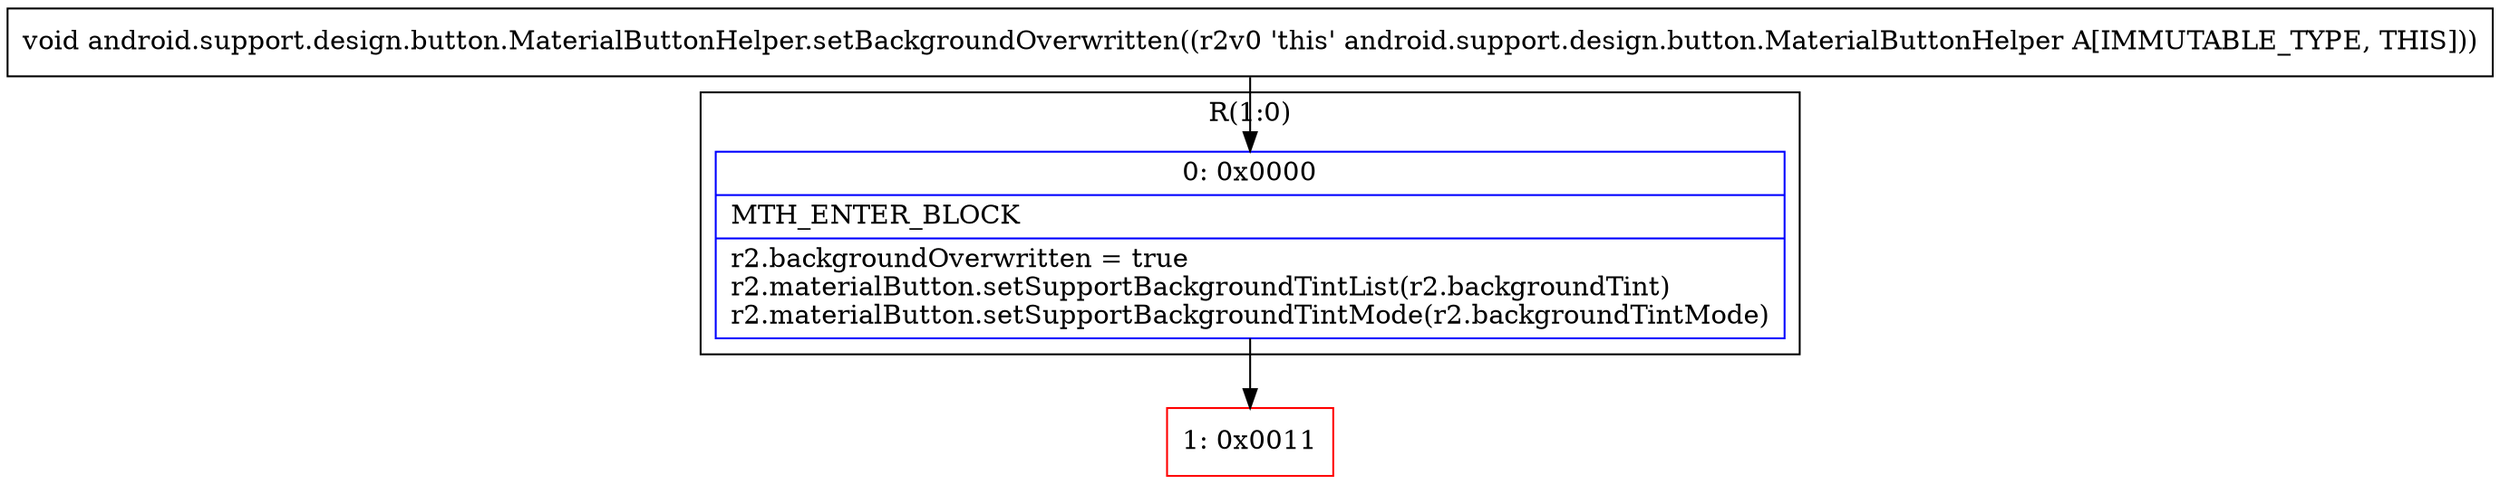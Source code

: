 digraph "CFG forandroid.support.design.button.MaterialButtonHelper.setBackgroundOverwritten()V" {
subgraph cluster_Region_66239970 {
label = "R(1:0)";
node [shape=record,color=blue];
Node_0 [shape=record,label="{0\:\ 0x0000|MTH_ENTER_BLOCK\l|r2.backgroundOverwritten = true\lr2.materialButton.setSupportBackgroundTintList(r2.backgroundTint)\lr2.materialButton.setSupportBackgroundTintMode(r2.backgroundTintMode)\l}"];
}
Node_1 [shape=record,color=red,label="{1\:\ 0x0011}"];
MethodNode[shape=record,label="{void android.support.design.button.MaterialButtonHelper.setBackgroundOverwritten((r2v0 'this' android.support.design.button.MaterialButtonHelper A[IMMUTABLE_TYPE, THIS])) }"];
MethodNode -> Node_0;
Node_0 -> Node_1;
}

